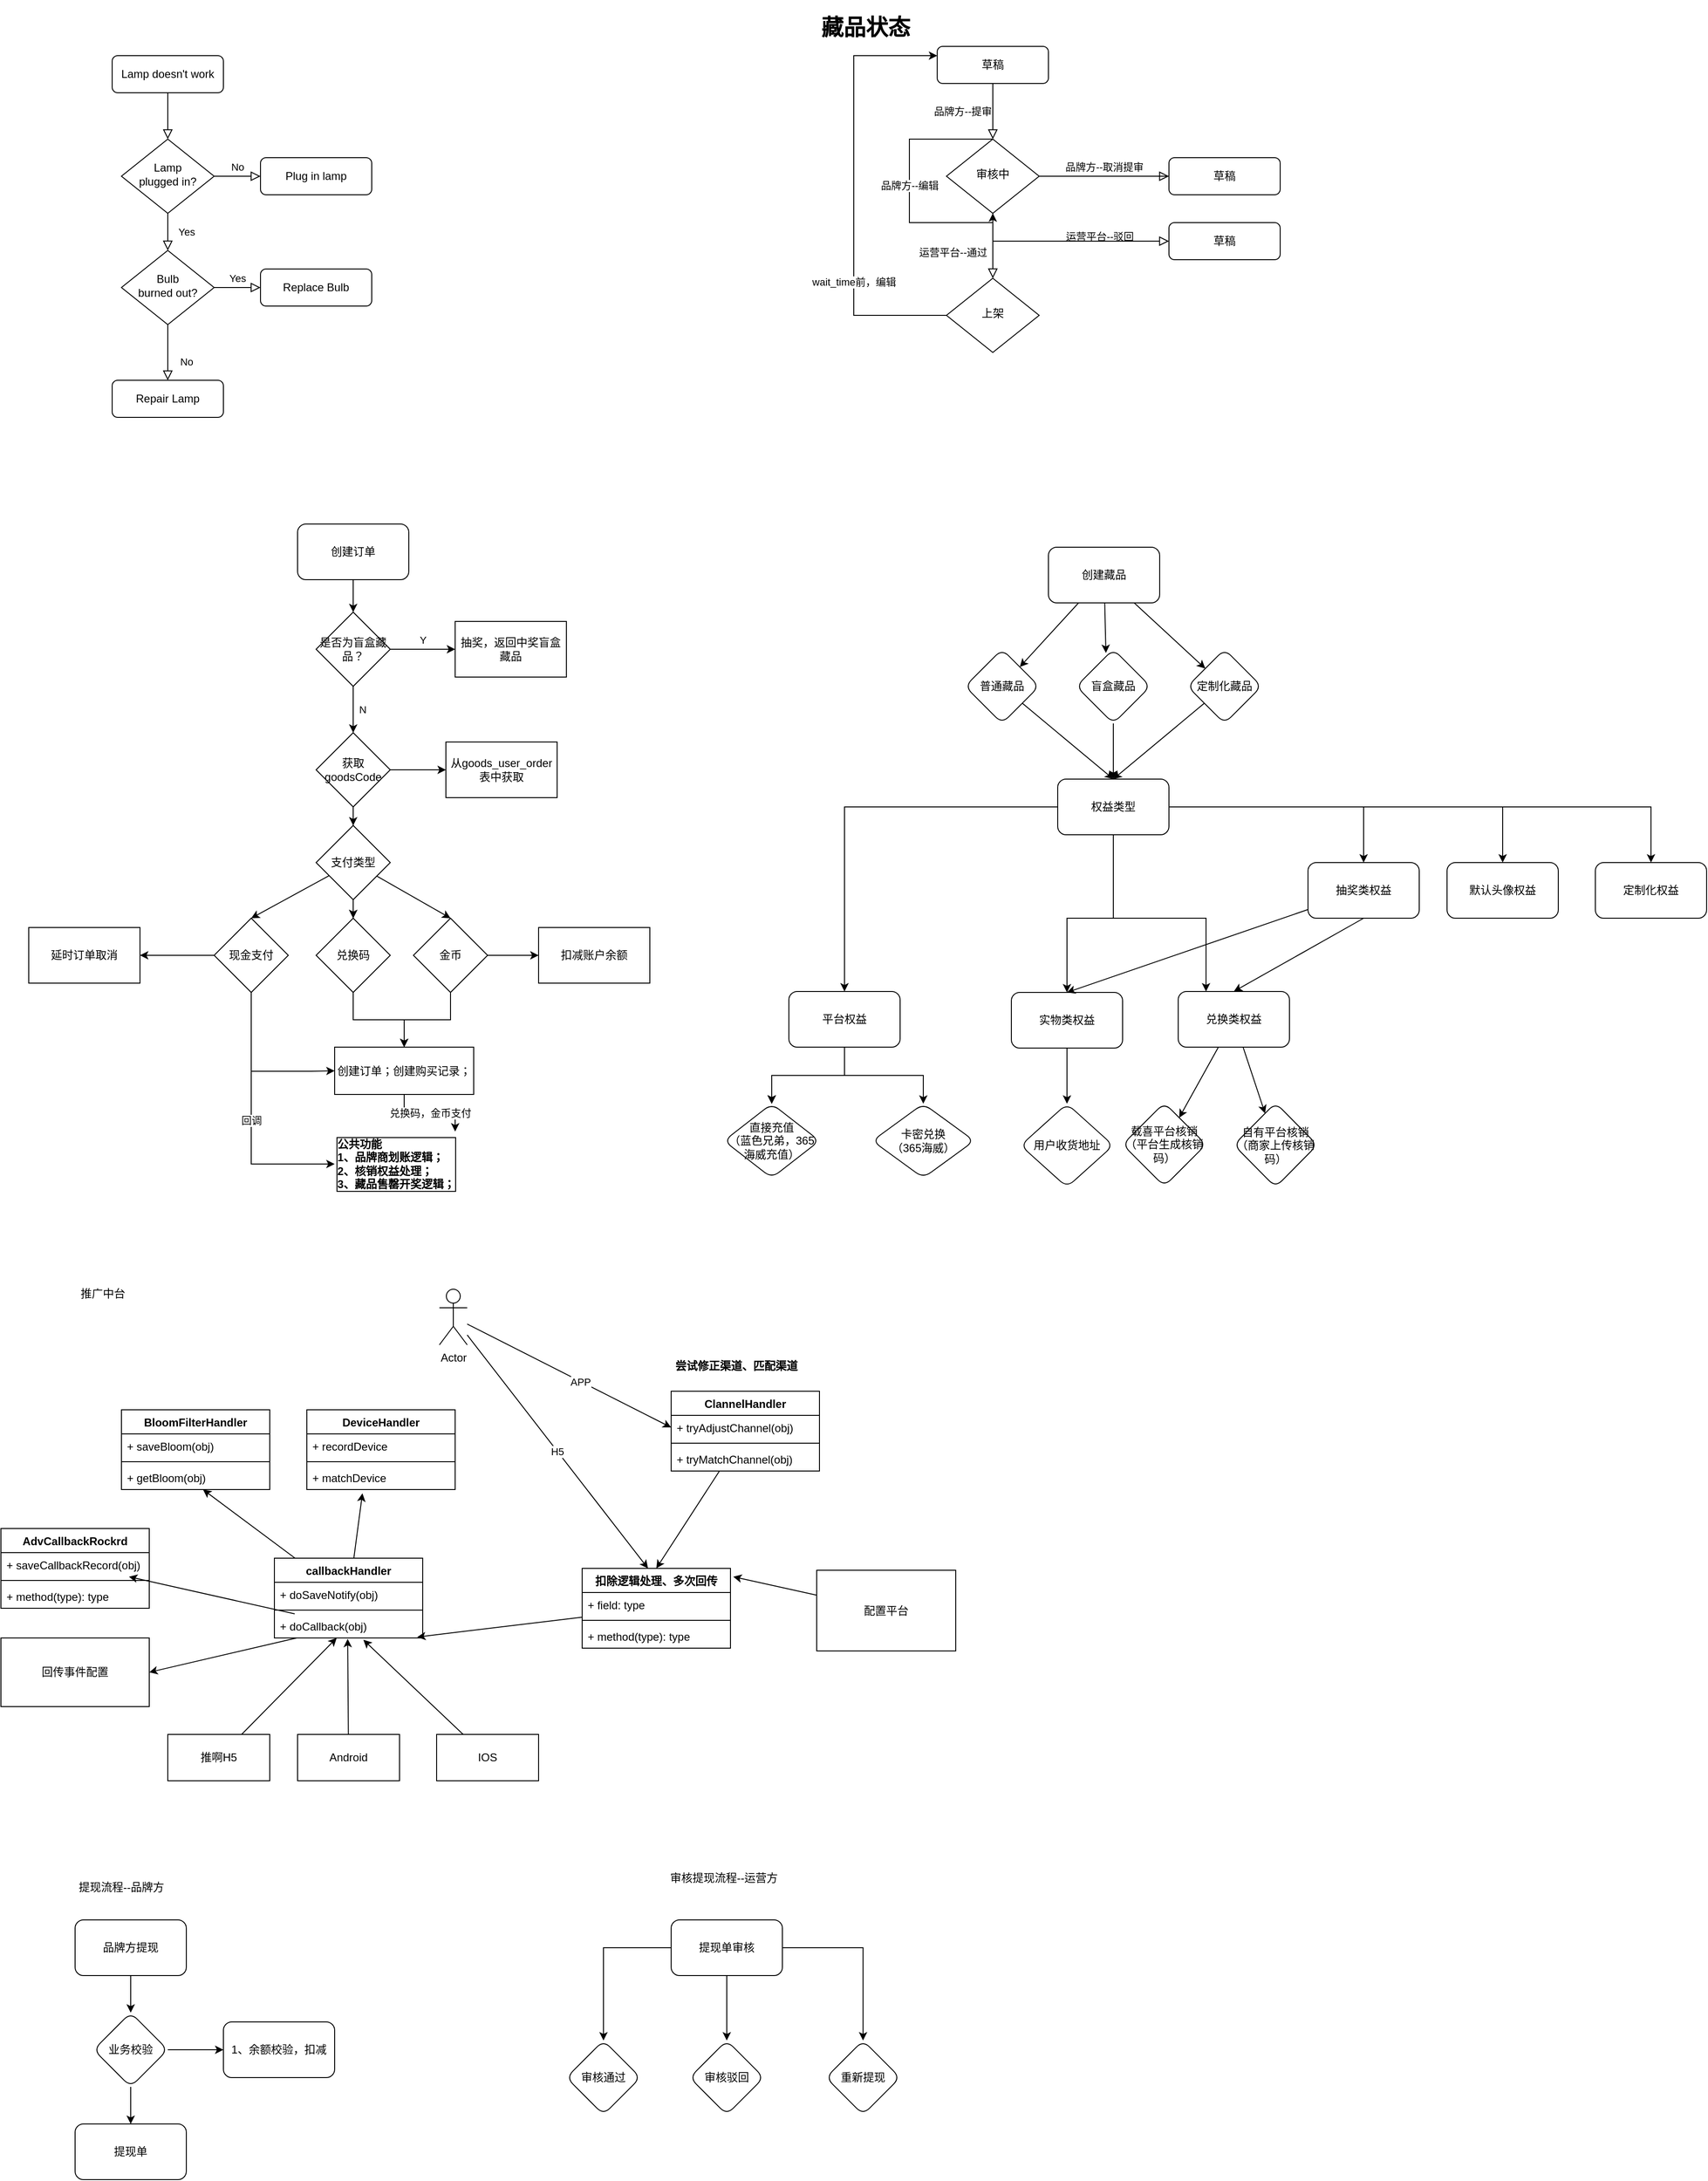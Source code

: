 <mxfile version="21.3.8" type="github">
  <diagram id="C5RBs43oDa-KdzZeNtuy" name="Page-1">
    <mxGraphModel dx="1434" dy="764" grid="1" gridSize="10" guides="1" tooltips="1" connect="1" arrows="1" fold="1" page="1" pageScale="1" pageWidth="827" pageHeight="1169" background="none" math="0" shadow="0">
      <root>
        <mxCell id="WIyWlLk6GJQsqaUBKTNV-0" />
        <mxCell id="WIyWlLk6GJQsqaUBKTNV-1" parent="WIyWlLk6GJQsqaUBKTNV-0" />
        <mxCell id="3UaivDr94Zgxj_xcSxzO-53" value="&lt;h1&gt;藏品状态&lt;/h1&gt;&lt;p&gt;&lt;br&gt;&lt;/p&gt;" style="text;html=1;strokeColor=none;fillColor=none;spacing=5;spacingTop=-20;whiteSpace=wrap;overflow=hidden;rounded=0;" parent="WIyWlLk6GJQsqaUBKTNV-1" vertex="1">
          <mxGeometry x="920" y="30" width="510" height="380" as="geometry" />
        </mxCell>
        <mxCell id="WIyWlLk6GJQsqaUBKTNV-2" value="" style="rounded=0;html=1;jettySize=auto;orthogonalLoop=1;fontSize=11;endArrow=block;endFill=0;endSize=8;strokeWidth=1;shadow=0;labelBackgroundColor=none;edgeStyle=orthogonalEdgeStyle;" parent="WIyWlLk6GJQsqaUBKTNV-1" source="WIyWlLk6GJQsqaUBKTNV-3" target="WIyWlLk6GJQsqaUBKTNV-6" edge="1">
          <mxGeometry relative="1" as="geometry" />
        </mxCell>
        <mxCell id="WIyWlLk6GJQsqaUBKTNV-3" value="Lamp doesn&#39;t work" style="rounded=1;whiteSpace=wrap;html=1;fontSize=12;glass=0;strokeWidth=1;shadow=0;" parent="WIyWlLk6GJQsqaUBKTNV-1" vertex="1">
          <mxGeometry x="160" y="80" width="120" height="40" as="geometry" />
        </mxCell>
        <mxCell id="WIyWlLk6GJQsqaUBKTNV-4" value="Yes" style="rounded=0;html=1;jettySize=auto;orthogonalLoop=1;fontSize=11;endArrow=block;endFill=0;endSize=8;strokeWidth=1;shadow=0;labelBackgroundColor=none;edgeStyle=orthogonalEdgeStyle;" parent="WIyWlLk6GJQsqaUBKTNV-1" source="WIyWlLk6GJQsqaUBKTNV-6" target="WIyWlLk6GJQsqaUBKTNV-10" edge="1">
          <mxGeometry y="20" relative="1" as="geometry">
            <mxPoint as="offset" />
          </mxGeometry>
        </mxCell>
        <mxCell id="WIyWlLk6GJQsqaUBKTNV-5" value="No" style="edgeStyle=orthogonalEdgeStyle;rounded=0;html=1;jettySize=auto;orthogonalLoop=1;fontSize=11;endArrow=block;endFill=0;endSize=8;strokeWidth=1;shadow=0;labelBackgroundColor=none;" parent="WIyWlLk6GJQsqaUBKTNV-1" source="WIyWlLk6GJQsqaUBKTNV-6" target="WIyWlLk6GJQsqaUBKTNV-7" edge="1">
          <mxGeometry y="10" relative="1" as="geometry">
            <mxPoint as="offset" />
          </mxGeometry>
        </mxCell>
        <mxCell id="WIyWlLk6GJQsqaUBKTNV-6" value="Lamp&lt;br&gt;plugged in?" style="rhombus;whiteSpace=wrap;html=1;shadow=0;fontFamily=Helvetica;fontSize=12;align=center;strokeWidth=1;spacing=6;spacingTop=-4;" parent="WIyWlLk6GJQsqaUBKTNV-1" vertex="1">
          <mxGeometry x="170" y="170" width="100" height="80" as="geometry" />
        </mxCell>
        <mxCell id="WIyWlLk6GJQsqaUBKTNV-7" value="Plug in lamp" style="rounded=1;whiteSpace=wrap;html=1;fontSize=12;glass=0;strokeWidth=1;shadow=0;" parent="WIyWlLk6GJQsqaUBKTNV-1" vertex="1">
          <mxGeometry x="320" y="190" width="120" height="40" as="geometry" />
        </mxCell>
        <mxCell id="WIyWlLk6GJQsqaUBKTNV-8" value="No" style="rounded=0;html=1;jettySize=auto;orthogonalLoop=1;fontSize=11;endArrow=block;endFill=0;endSize=8;strokeWidth=1;shadow=0;labelBackgroundColor=none;edgeStyle=orthogonalEdgeStyle;" parent="WIyWlLk6GJQsqaUBKTNV-1" source="WIyWlLk6GJQsqaUBKTNV-10" target="WIyWlLk6GJQsqaUBKTNV-11" edge="1">
          <mxGeometry x="0.333" y="20" relative="1" as="geometry">
            <mxPoint as="offset" />
          </mxGeometry>
        </mxCell>
        <mxCell id="WIyWlLk6GJQsqaUBKTNV-9" value="Yes" style="edgeStyle=orthogonalEdgeStyle;rounded=0;html=1;jettySize=auto;orthogonalLoop=1;fontSize=11;endArrow=block;endFill=0;endSize=8;strokeWidth=1;shadow=0;labelBackgroundColor=none;" parent="WIyWlLk6GJQsqaUBKTNV-1" source="WIyWlLk6GJQsqaUBKTNV-10" target="WIyWlLk6GJQsqaUBKTNV-12" edge="1">
          <mxGeometry y="10" relative="1" as="geometry">
            <mxPoint as="offset" />
          </mxGeometry>
        </mxCell>
        <mxCell id="WIyWlLk6GJQsqaUBKTNV-10" value="Bulb&lt;br&gt;burned out?" style="rhombus;whiteSpace=wrap;html=1;shadow=0;fontFamily=Helvetica;fontSize=12;align=center;strokeWidth=1;spacing=6;spacingTop=-4;" parent="WIyWlLk6GJQsqaUBKTNV-1" vertex="1">
          <mxGeometry x="170" y="290" width="100" height="80" as="geometry" />
        </mxCell>
        <mxCell id="WIyWlLk6GJQsqaUBKTNV-11" value="Repair Lamp" style="rounded=1;whiteSpace=wrap;html=1;fontSize=12;glass=0;strokeWidth=1;shadow=0;" parent="WIyWlLk6GJQsqaUBKTNV-1" vertex="1">
          <mxGeometry x="160" y="430" width="120" height="40" as="geometry" />
        </mxCell>
        <mxCell id="WIyWlLk6GJQsqaUBKTNV-12" value="Replace Bulb" style="rounded=1;whiteSpace=wrap;html=1;fontSize=12;glass=0;strokeWidth=1;shadow=0;" parent="WIyWlLk6GJQsqaUBKTNV-1" vertex="1">
          <mxGeometry x="320" y="310" width="120" height="40" as="geometry" />
        </mxCell>
        <mxCell id="3UaivDr94Zgxj_xcSxzO-33" value="品牌方--提审" style="rounded=0;html=1;jettySize=auto;orthogonalLoop=1;fontSize=11;endArrow=block;endFill=0;endSize=8;strokeWidth=1;shadow=0;labelBackgroundColor=none;edgeStyle=orthogonalEdgeStyle;align=right;" parent="WIyWlLk6GJQsqaUBKTNV-1" source="3UaivDr94Zgxj_xcSxzO-34" target="3UaivDr94Zgxj_xcSxzO-37" edge="1">
          <mxGeometry relative="1" as="geometry" />
        </mxCell>
        <mxCell id="3UaivDr94Zgxj_xcSxzO-34" value="草稿" style="rounded=1;whiteSpace=wrap;html=1;fontSize=12;glass=0;strokeWidth=1;shadow=0;" parent="WIyWlLk6GJQsqaUBKTNV-1" vertex="1">
          <mxGeometry x="1050" y="70" width="120" height="40" as="geometry" />
        </mxCell>
        <mxCell id="3UaivDr94Zgxj_xcSxzO-35" value="运营平台--通过" style="rounded=0;html=1;jettySize=auto;orthogonalLoop=1;fontSize=11;endArrow=block;endFill=0;endSize=8;strokeWidth=1;shadow=0;labelBackgroundColor=none;edgeStyle=orthogonalEdgeStyle;align=right;" parent="WIyWlLk6GJQsqaUBKTNV-1" source="3UaivDr94Zgxj_xcSxzO-37" target="3UaivDr94Zgxj_xcSxzO-41" edge="1">
          <mxGeometry x="0.188" y="-5" relative="1" as="geometry">
            <mxPoint as="offset" />
          </mxGeometry>
        </mxCell>
        <mxCell id="3UaivDr94Zgxj_xcSxzO-36" value="品牌方--取消提审" style="edgeStyle=orthogonalEdgeStyle;rounded=0;html=1;jettySize=auto;orthogonalLoop=1;fontSize=11;endArrow=block;endFill=0;endSize=8;strokeWidth=1;shadow=0;labelBackgroundColor=none;" parent="WIyWlLk6GJQsqaUBKTNV-1" source="3UaivDr94Zgxj_xcSxzO-37" target="3UaivDr94Zgxj_xcSxzO-38" edge="1">
          <mxGeometry y="10" relative="1" as="geometry">
            <mxPoint as="offset" />
          </mxGeometry>
        </mxCell>
        <mxCell id="3UaivDr94Zgxj_xcSxzO-37" value="审核中" style="rhombus;whiteSpace=wrap;html=1;shadow=0;fontFamily=Helvetica;fontSize=12;align=center;strokeWidth=1;spacing=6;spacingTop=-4;" parent="WIyWlLk6GJQsqaUBKTNV-1" vertex="1">
          <mxGeometry x="1060" y="170" width="100" height="80" as="geometry" />
        </mxCell>
        <mxCell id="3UaivDr94Zgxj_xcSxzO-44" value="" style="edgeStyle=orthogonalEdgeStyle;rounded=0;orthogonalLoop=1;jettySize=auto;html=1;startArrow=none;startFill=0;endArrow=none;endFill=0;" parent="WIyWlLk6GJQsqaUBKTNV-1" source="3UaivDr94Zgxj_xcSxzO-38" target="3UaivDr94Zgxj_xcSxzO-37" edge="1">
          <mxGeometry relative="1" as="geometry" />
        </mxCell>
        <mxCell id="3UaivDr94Zgxj_xcSxzO-38" value="草稿" style="rounded=1;whiteSpace=wrap;html=1;fontSize=12;glass=0;strokeWidth=1;shadow=0;" parent="WIyWlLk6GJQsqaUBKTNV-1" vertex="1">
          <mxGeometry x="1300" y="190" width="120" height="40" as="geometry" />
        </mxCell>
        <mxCell id="3UaivDr94Zgxj_xcSxzO-40" value="运营平台--驳回" style="edgeStyle=orthogonalEdgeStyle;rounded=0;html=1;jettySize=auto;orthogonalLoop=1;fontSize=11;endArrow=block;endFill=0;endSize=8;strokeWidth=1;shadow=0;labelBackgroundColor=none;exitX=0.5;exitY=1;exitDx=0;exitDy=0;entryX=0;entryY=0.5;entryDx=0;entryDy=0;" parent="WIyWlLk6GJQsqaUBKTNV-1" source="3UaivDr94Zgxj_xcSxzO-37" target="3UaivDr94Zgxj_xcSxzO-48" edge="1">
          <mxGeometry x="0.312" y="5" relative="1" as="geometry">
            <mxPoint as="offset" />
            <mxPoint x="1200" y="320" as="targetPoint" />
          </mxGeometry>
        </mxCell>
        <mxCell id="3UaivDr94Zgxj_xcSxzO-51" style="edgeStyle=orthogonalEdgeStyle;rounded=0;orthogonalLoop=1;jettySize=auto;html=1;entryX=0;entryY=0.25;entryDx=0;entryDy=0;" parent="WIyWlLk6GJQsqaUBKTNV-1" source="3UaivDr94Zgxj_xcSxzO-41" target="3UaivDr94Zgxj_xcSxzO-34" edge="1">
          <mxGeometry relative="1" as="geometry">
            <Array as="points">
              <mxPoint x="960" y="360" />
              <mxPoint x="960" y="80" />
            </Array>
          </mxGeometry>
        </mxCell>
        <mxCell id="3UaivDr94Zgxj_xcSxzO-52" value="wait_time前，编辑" style="edgeLabel;html=1;align=center;verticalAlign=middle;resizable=0;points=[];" parent="3UaivDr94Zgxj_xcSxzO-51" vertex="1" connectable="0">
          <mxGeometry x="-0.421" relative="1" as="geometry">
            <mxPoint as="offset" />
          </mxGeometry>
        </mxCell>
        <mxCell id="3UaivDr94Zgxj_xcSxzO-41" value="上架" style="rhombus;whiteSpace=wrap;html=1;shadow=0;fontFamily=Helvetica;fontSize=12;align=center;strokeWidth=1;spacing=6;spacingTop=-4;" parent="WIyWlLk6GJQsqaUBKTNV-1" vertex="1">
          <mxGeometry x="1060" y="320" width="100" height="80" as="geometry" />
        </mxCell>
        <mxCell id="3UaivDr94Zgxj_xcSxzO-48" value="草稿" style="rounded=1;whiteSpace=wrap;html=1;fontSize=12;glass=0;strokeWidth=1;shadow=0;" parent="WIyWlLk6GJQsqaUBKTNV-1" vertex="1">
          <mxGeometry x="1300" y="260" width="120" height="40" as="geometry" />
        </mxCell>
        <mxCell id="3UaivDr94Zgxj_xcSxzO-50" value="品牌方--编辑" style="edgeStyle=orthogonalEdgeStyle;rounded=0;orthogonalLoop=1;jettySize=auto;html=1;entryX=0.5;entryY=1;entryDx=0;entryDy=0;" parent="WIyWlLk6GJQsqaUBKTNV-1" source="3UaivDr94Zgxj_xcSxzO-37" target="3UaivDr94Zgxj_xcSxzO-37" edge="1">
          <mxGeometry relative="1" as="geometry">
            <Array as="points">
              <mxPoint x="1020" y="170" />
              <mxPoint x="1020" y="260" />
              <mxPoint x="1110" y="260" />
            </Array>
          </mxGeometry>
        </mxCell>
        <mxCell id="-wXtMhaggdb-ri1AJZwB-8" value="N" style="edgeStyle=orthogonalEdgeStyle;rounded=0;orthogonalLoop=1;jettySize=auto;html=1;entryX=0.5;entryY=0;entryDx=0;entryDy=0;" parent="WIyWlLk6GJQsqaUBKTNV-1" source="-wXtMhaggdb-ri1AJZwB-1" target="-wXtMhaggdb-ri1AJZwB-7" edge="1">
          <mxGeometry y="10" relative="1" as="geometry">
            <mxPoint as="offset" />
          </mxGeometry>
        </mxCell>
        <mxCell id="-wXtMhaggdb-ri1AJZwB-12" value="Y" style="edgeStyle=orthogonalEdgeStyle;rounded=0;orthogonalLoop=1;jettySize=auto;html=1;" parent="WIyWlLk6GJQsqaUBKTNV-1" source="-wXtMhaggdb-ri1AJZwB-1" target="-wXtMhaggdb-ri1AJZwB-11" edge="1">
          <mxGeometry y="10" relative="1" as="geometry">
            <mxPoint as="offset" />
          </mxGeometry>
        </mxCell>
        <mxCell id="-wXtMhaggdb-ri1AJZwB-1" value="是否为盲盒藏品？" style="rhombus;whiteSpace=wrap;html=1;" parent="WIyWlLk6GJQsqaUBKTNV-1" vertex="1">
          <mxGeometry x="380" y="680" width="80" height="80" as="geometry" />
        </mxCell>
        <mxCell id="-wXtMhaggdb-ri1AJZwB-3" style="edgeStyle=orthogonalEdgeStyle;rounded=0;orthogonalLoop=1;jettySize=auto;html=1;entryX=0.5;entryY=0;entryDx=0;entryDy=0;" parent="WIyWlLk6GJQsqaUBKTNV-1" source="-wXtMhaggdb-ri1AJZwB-2" target="-wXtMhaggdb-ri1AJZwB-1" edge="1">
          <mxGeometry relative="1" as="geometry" />
        </mxCell>
        <mxCell id="-wXtMhaggdb-ri1AJZwB-2" value="创建订单" style="rounded=1;whiteSpace=wrap;html=1;" parent="WIyWlLk6GJQsqaUBKTNV-1" vertex="1">
          <mxGeometry x="360" y="585" width="120" height="60" as="geometry" />
        </mxCell>
        <mxCell id="-wXtMhaggdb-ri1AJZwB-22" value="" style="edgeStyle=orthogonalEdgeStyle;rounded=0;orthogonalLoop=1;jettySize=auto;html=1;" parent="WIyWlLk6GJQsqaUBKTNV-1" source="-wXtMhaggdb-ri1AJZwB-7" target="-wXtMhaggdb-ri1AJZwB-21" edge="1">
          <mxGeometry relative="1" as="geometry" />
        </mxCell>
        <mxCell id="_z7Z6Es4U05EJP7wbXKg-5" value="" style="edgeStyle=orthogonalEdgeStyle;rounded=0;orthogonalLoop=1;jettySize=auto;html=1;" parent="WIyWlLk6GJQsqaUBKTNV-1" source="-wXtMhaggdb-ri1AJZwB-7" target="_z7Z6Es4U05EJP7wbXKg-4" edge="1">
          <mxGeometry relative="1" as="geometry" />
        </mxCell>
        <mxCell id="-wXtMhaggdb-ri1AJZwB-7" value="获取goodsCode" style="rhombus;whiteSpace=wrap;html=1;" parent="WIyWlLk6GJQsqaUBKTNV-1" vertex="1">
          <mxGeometry x="380" y="810" width="80" height="80" as="geometry" />
        </mxCell>
        <mxCell id="-wXtMhaggdb-ri1AJZwB-11" value="抽奖，返回中奖盲盒藏品" style="whiteSpace=wrap;html=1;" parent="WIyWlLk6GJQsqaUBKTNV-1" vertex="1">
          <mxGeometry x="530" y="690" width="120" height="60" as="geometry" />
        </mxCell>
        <mxCell id="-wXtMhaggdb-ri1AJZwB-35" value="" style="rounded=0;orthogonalLoop=1;jettySize=auto;html=1;entryX=0.5;entryY=0;entryDx=0;entryDy=0;" parent="WIyWlLk6GJQsqaUBKTNV-1" source="-wXtMhaggdb-ri1AJZwB-21" target="MvxXlkZdT2gZAhvsFn1Y-1" edge="1">
          <mxGeometry relative="1" as="geometry">
            <mxPoint x="347.273" y="1030" as="targetPoint" />
          </mxGeometry>
        </mxCell>
        <mxCell id="-wXtMhaggdb-ri1AJZwB-40" value="" style="edgeStyle=orthogonalEdgeStyle;rounded=0;orthogonalLoop=1;jettySize=auto;html=1;" parent="WIyWlLk6GJQsqaUBKTNV-1" source="-wXtMhaggdb-ri1AJZwB-21" target="-wXtMhaggdb-ri1AJZwB-39" edge="1">
          <mxGeometry relative="1" as="geometry" />
        </mxCell>
        <mxCell id="-wXtMhaggdb-ri1AJZwB-41" value="" style="edgeStyle=orthogonalEdgeStyle;rounded=0;orthogonalLoop=1;jettySize=auto;html=1;" parent="WIyWlLk6GJQsqaUBKTNV-1" source="-wXtMhaggdb-ri1AJZwB-21" target="-wXtMhaggdb-ri1AJZwB-39" edge="1">
          <mxGeometry relative="1" as="geometry" />
        </mxCell>
        <mxCell id="-wXtMhaggdb-ri1AJZwB-43" value="" style="rounded=0;orthogonalLoop=1;jettySize=auto;html=1;entryX=0.5;entryY=0;entryDx=0;entryDy=0;" parent="WIyWlLk6GJQsqaUBKTNV-1" source="-wXtMhaggdb-ri1AJZwB-21" target="-wXtMhaggdb-ri1AJZwB-42" edge="1">
          <mxGeometry relative="1" as="geometry" />
        </mxCell>
        <mxCell id="-wXtMhaggdb-ri1AJZwB-21" value="支付类型" style="rhombus;whiteSpace=wrap;html=1;" parent="WIyWlLk6GJQsqaUBKTNV-1" vertex="1">
          <mxGeometry x="380" y="910" width="80" height="80" as="geometry" />
        </mxCell>
        <mxCell id="MvxXlkZdT2gZAhvsFn1Y-12" style="edgeStyle=orthogonalEdgeStyle;rounded=0;orthogonalLoop=1;jettySize=auto;html=1;" parent="WIyWlLk6GJQsqaUBKTNV-1" source="-wXtMhaggdb-ri1AJZwB-39" target="MvxXlkZdT2gZAhvsFn1Y-11" edge="1">
          <mxGeometry relative="1" as="geometry" />
        </mxCell>
        <mxCell id="-wXtMhaggdb-ri1AJZwB-39" value="兑换码" style="rhombus;whiteSpace=wrap;html=1;" parent="WIyWlLk6GJQsqaUBKTNV-1" vertex="1">
          <mxGeometry x="380" y="1010" width="80" height="80" as="geometry" />
        </mxCell>
        <mxCell id="-wXtMhaggdb-ri1AJZwB-45" value="" style="edgeStyle=orthogonalEdgeStyle;rounded=0;orthogonalLoop=1;jettySize=auto;html=1;" parent="WIyWlLk6GJQsqaUBKTNV-1" source="-wXtMhaggdb-ri1AJZwB-42" target="-wXtMhaggdb-ri1AJZwB-44" edge="1">
          <mxGeometry relative="1" as="geometry" />
        </mxCell>
        <mxCell id="MvxXlkZdT2gZAhvsFn1Y-13" style="edgeStyle=orthogonalEdgeStyle;rounded=0;orthogonalLoop=1;jettySize=auto;html=1;entryX=0.5;entryY=0;entryDx=0;entryDy=0;" parent="WIyWlLk6GJQsqaUBKTNV-1" source="-wXtMhaggdb-ri1AJZwB-42" target="MvxXlkZdT2gZAhvsFn1Y-11" edge="1">
          <mxGeometry relative="1" as="geometry" />
        </mxCell>
        <mxCell id="-wXtMhaggdb-ri1AJZwB-42" value="金币" style="rhombus;whiteSpace=wrap;html=1;" parent="WIyWlLk6GJQsqaUBKTNV-1" vertex="1">
          <mxGeometry x="485" y="1010" width="80" height="80" as="geometry" />
        </mxCell>
        <mxCell id="-wXtMhaggdb-ri1AJZwB-44" value="扣减账户余额" style="whiteSpace=wrap;html=1;" parent="WIyWlLk6GJQsqaUBKTNV-1" vertex="1">
          <mxGeometry x="620" y="1020" width="120" height="60" as="geometry" />
        </mxCell>
        <mxCell id="MvxXlkZdT2gZAhvsFn1Y-0" value="延时订单取消" style="whiteSpace=wrap;html=1;" parent="WIyWlLk6GJQsqaUBKTNV-1" vertex="1">
          <mxGeometry x="70" y="1020" width="120" height="60" as="geometry" />
        </mxCell>
        <mxCell id="MvxXlkZdT2gZAhvsFn1Y-2" style="edgeStyle=orthogonalEdgeStyle;rounded=0;orthogonalLoop=1;jettySize=auto;html=1;exitX=0;exitY=0.5;exitDx=0;exitDy=0;entryX=1;entryY=0.5;entryDx=0;entryDy=0;" parent="WIyWlLk6GJQsqaUBKTNV-1" source="MvxXlkZdT2gZAhvsFn1Y-1" target="MvxXlkZdT2gZAhvsFn1Y-0" edge="1">
          <mxGeometry relative="1" as="geometry" />
        </mxCell>
        <mxCell id="MvxXlkZdT2gZAhvsFn1Y-14" style="edgeStyle=orthogonalEdgeStyle;rounded=0;orthogonalLoop=1;jettySize=auto;html=1;entryX=0;entryY=0.5;entryDx=0;entryDy=0;" parent="WIyWlLk6GJQsqaUBKTNV-1" source="MvxXlkZdT2gZAhvsFn1Y-1" target="MvxXlkZdT2gZAhvsFn1Y-11" edge="1">
          <mxGeometry relative="1" as="geometry">
            <Array as="points">
              <mxPoint x="310" y="1175" />
              <mxPoint x="375" y="1175" />
            </Array>
          </mxGeometry>
        </mxCell>
        <mxCell id="MvxXlkZdT2gZAhvsFn1Y-15" value="回调" style="edgeStyle=orthogonalEdgeStyle;rounded=0;orthogonalLoop=1;jettySize=auto;html=1;entryX=0;entryY=0.5;entryDx=0;entryDy=0;" parent="WIyWlLk6GJQsqaUBKTNV-1" source="MvxXlkZdT2gZAhvsFn1Y-1" target="MvxXlkZdT2gZAhvsFn1Y-9" edge="1">
          <mxGeometry relative="1" as="geometry">
            <Array as="points">
              <mxPoint x="310" y="1275" />
            </Array>
          </mxGeometry>
        </mxCell>
        <mxCell id="MvxXlkZdT2gZAhvsFn1Y-1" value="现金支付" style="rhombus;whiteSpace=wrap;html=1;" parent="WIyWlLk6GJQsqaUBKTNV-1" vertex="1">
          <mxGeometry x="270" y="1010" width="80" height="80" as="geometry" />
        </mxCell>
        <mxCell id="MvxXlkZdT2gZAhvsFn1Y-9" value="公共功能&lt;br&gt;1、品牌商划账逻辑；&lt;br style=&quot;border-color: var(--border-color);&quot;&gt;&lt;span style=&quot;&quot;&gt;2、核销权益处理；&lt;/span&gt;&lt;br style=&quot;border-color: var(--border-color);&quot;&gt;&lt;span style=&quot;&quot;&gt;3、藏品售罄开奖逻辑；&lt;/span&gt;" style="text;html=1;strokeColor=none;fillColor=none;align=left;verticalAlign=middle;whiteSpace=wrap;rounded=0;fontStyle=1;labelBorderColor=default;" parent="WIyWlLk6GJQsqaUBKTNV-1" vertex="1">
          <mxGeometry x="400" y="1240" width="260" height="70" as="geometry" />
        </mxCell>
        <mxCell id="MvxXlkZdT2gZAhvsFn1Y-16" value="兑换码，金币支付" style="edgeStyle=orthogonalEdgeStyle;rounded=0;orthogonalLoop=1;jettySize=auto;html=1;" parent="WIyWlLk6GJQsqaUBKTNV-1" source="MvxXlkZdT2gZAhvsFn1Y-11" target="MvxXlkZdT2gZAhvsFn1Y-9" edge="1">
          <mxGeometry relative="1" as="geometry" />
        </mxCell>
        <mxCell id="MvxXlkZdT2gZAhvsFn1Y-11" value="创建订单；创建购买记录；" style="rounded=0;whiteSpace=wrap;html=1;" parent="WIyWlLk6GJQsqaUBKTNV-1" vertex="1">
          <mxGeometry x="400" y="1149" width="150" height="51" as="geometry" />
        </mxCell>
        <mxCell id="MvxXlkZdT2gZAhvsFn1Y-79" style="edgeStyle=none;rounded=0;orthogonalLoop=1;jettySize=auto;html=1;" parent="WIyWlLk6GJQsqaUBKTNV-1" source="MvxXlkZdT2gZAhvsFn1Y-17" target="MvxXlkZdT2gZAhvsFn1Y-20" edge="1">
          <mxGeometry relative="1" as="geometry" />
        </mxCell>
        <mxCell id="MvxXlkZdT2gZAhvsFn1Y-80" style="edgeStyle=none;rounded=0;orthogonalLoop=1;jettySize=auto;html=1;entryX=0.4;entryY=0.05;entryDx=0;entryDy=0;entryPerimeter=0;" parent="WIyWlLk6GJQsqaUBKTNV-1" source="MvxXlkZdT2gZAhvsFn1Y-17" target="MvxXlkZdT2gZAhvsFn1Y-22" edge="1">
          <mxGeometry relative="1" as="geometry" />
        </mxCell>
        <mxCell id="MvxXlkZdT2gZAhvsFn1Y-81" style="edgeStyle=none;rounded=0;orthogonalLoop=1;jettySize=auto;html=1;" parent="WIyWlLk6GJQsqaUBKTNV-1" source="MvxXlkZdT2gZAhvsFn1Y-17" target="MvxXlkZdT2gZAhvsFn1Y-23" edge="1">
          <mxGeometry relative="1" as="geometry" />
        </mxCell>
        <mxCell id="MvxXlkZdT2gZAhvsFn1Y-17" value="创建藏品" style="rounded=1;whiteSpace=wrap;html=1;" parent="WIyWlLk6GJQsqaUBKTNV-1" vertex="1">
          <mxGeometry x="1170" y="610" width="120" height="60" as="geometry" />
        </mxCell>
        <mxCell id="MvxXlkZdT2gZAhvsFn1Y-84" style="edgeStyle=none;rounded=0;orthogonalLoop=1;jettySize=auto;html=1;entryX=0.5;entryY=0;entryDx=0;entryDy=0;" parent="WIyWlLk6GJQsqaUBKTNV-1" source="MvxXlkZdT2gZAhvsFn1Y-20" target="MvxXlkZdT2gZAhvsFn1Y-24" edge="1">
          <mxGeometry relative="1" as="geometry" />
        </mxCell>
        <mxCell id="MvxXlkZdT2gZAhvsFn1Y-20" value="普通藏品" style="rhombus;whiteSpace=wrap;html=1;rounded=1;" parent="WIyWlLk6GJQsqaUBKTNV-1" vertex="1">
          <mxGeometry x="1080" y="720" width="80" height="80" as="geometry" />
        </mxCell>
        <mxCell id="MvxXlkZdT2gZAhvsFn1Y-85" style="edgeStyle=none;rounded=0;orthogonalLoop=1;jettySize=auto;html=1;" parent="WIyWlLk6GJQsqaUBKTNV-1" source="MvxXlkZdT2gZAhvsFn1Y-22" target="MvxXlkZdT2gZAhvsFn1Y-24" edge="1">
          <mxGeometry relative="1" as="geometry" />
        </mxCell>
        <mxCell id="MvxXlkZdT2gZAhvsFn1Y-22" value="盲盒藏品" style="rhombus;whiteSpace=wrap;html=1;rounded=1;" parent="WIyWlLk6GJQsqaUBKTNV-1" vertex="1">
          <mxGeometry x="1200" y="720" width="80" height="80" as="geometry" />
        </mxCell>
        <mxCell id="MvxXlkZdT2gZAhvsFn1Y-86" style="edgeStyle=none;rounded=0;orthogonalLoop=1;jettySize=auto;html=1;entryX=0.5;entryY=0;entryDx=0;entryDy=0;" parent="WIyWlLk6GJQsqaUBKTNV-1" source="MvxXlkZdT2gZAhvsFn1Y-23" target="MvxXlkZdT2gZAhvsFn1Y-24" edge="1">
          <mxGeometry relative="1" as="geometry" />
        </mxCell>
        <mxCell id="MvxXlkZdT2gZAhvsFn1Y-23" value="定制化藏品" style="rhombus;whiteSpace=wrap;html=1;rounded=1;" parent="WIyWlLk6GJQsqaUBKTNV-1" vertex="1">
          <mxGeometry x="1320" y="720" width="80" height="80" as="geometry" />
        </mxCell>
        <mxCell id="MvxXlkZdT2gZAhvsFn1Y-52" style="edgeStyle=orthogonalEdgeStyle;rounded=0;orthogonalLoop=1;jettySize=auto;html=1;entryX=0.5;entryY=0;entryDx=0;entryDy=0;" parent="WIyWlLk6GJQsqaUBKTNV-1" source="MvxXlkZdT2gZAhvsFn1Y-24" target="MvxXlkZdT2gZAhvsFn1Y-29" edge="1">
          <mxGeometry relative="1" as="geometry" />
        </mxCell>
        <mxCell id="MvxXlkZdT2gZAhvsFn1Y-55" style="edgeStyle=orthogonalEdgeStyle;rounded=0;orthogonalLoop=1;jettySize=auto;html=1;" parent="WIyWlLk6GJQsqaUBKTNV-1" source="MvxXlkZdT2gZAhvsFn1Y-24" target="MvxXlkZdT2gZAhvsFn1Y-26" edge="1">
          <mxGeometry relative="1" as="geometry" />
        </mxCell>
        <mxCell id="MvxXlkZdT2gZAhvsFn1Y-56" style="edgeStyle=orthogonalEdgeStyle;rounded=0;orthogonalLoop=1;jettySize=auto;html=1;" parent="WIyWlLk6GJQsqaUBKTNV-1" source="MvxXlkZdT2gZAhvsFn1Y-24" target="MvxXlkZdT2gZAhvsFn1Y-27" edge="1">
          <mxGeometry relative="1" as="geometry">
            <Array as="points">
              <mxPoint x="1240" y="1010" />
              <mxPoint x="1190" y="1010" />
            </Array>
          </mxGeometry>
        </mxCell>
        <mxCell id="MvxXlkZdT2gZAhvsFn1Y-57" style="edgeStyle=orthogonalEdgeStyle;rounded=0;orthogonalLoop=1;jettySize=auto;html=1;entryX=0.25;entryY=0;entryDx=0;entryDy=0;" parent="WIyWlLk6GJQsqaUBKTNV-1" source="MvxXlkZdT2gZAhvsFn1Y-24" target="MvxXlkZdT2gZAhvsFn1Y-28" edge="1">
          <mxGeometry relative="1" as="geometry">
            <Array as="points">
              <mxPoint x="1240" y="1010" />
              <mxPoint x="1340" y="1010" />
            </Array>
          </mxGeometry>
        </mxCell>
        <mxCell id="MvxXlkZdT2gZAhvsFn1Y-76" value="" style="edgeStyle=orthogonalEdgeStyle;rounded=0;orthogonalLoop=1;jettySize=auto;html=1;" parent="WIyWlLk6GJQsqaUBKTNV-1" source="MvxXlkZdT2gZAhvsFn1Y-24" target="MvxXlkZdT2gZAhvsFn1Y-75" edge="1">
          <mxGeometry relative="1" as="geometry" />
        </mxCell>
        <mxCell id="_z7Z6Es4U05EJP7wbXKg-1" style="edgeStyle=orthogonalEdgeStyle;rounded=0;orthogonalLoop=1;jettySize=auto;html=1;entryX=0.5;entryY=0;entryDx=0;entryDy=0;" parent="WIyWlLk6GJQsqaUBKTNV-1" source="MvxXlkZdT2gZAhvsFn1Y-24" target="_z7Z6Es4U05EJP7wbXKg-0" edge="1">
          <mxGeometry relative="1" as="geometry" />
        </mxCell>
        <mxCell id="MvxXlkZdT2gZAhvsFn1Y-24" value="权益类型" style="whiteSpace=wrap;html=1;rounded=1;" parent="WIyWlLk6GJQsqaUBKTNV-1" vertex="1">
          <mxGeometry x="1180" y="860" width="120" height="60" as="geometry" />
        </mxCell>
        <mxCell id="MvxXlkZdT2gZAhvsFn1Y-67" value="" style="edgeStyle=orthogonalEdgeStyle;rounded=0;orthogonalLoop=1;jettySize=auto;html=1;" parent="WIyWlLk6GJQsqaUBKTNV-1" source="MvxXlkZdT2gZAhvsFn1Y-26" target="MvxXlkZdT2gZAhvsFn1Y-66" edge="1">
          <mxGeometry relative="1" as="geometry" />
        </mxCell>
        <mxCell id="MvxXlkZdT2gZAhvsFn1Y-68" value="" style="edgeStyle=orthogonalEdgeStyle;rounded=0;orthogonalLoop=1;jettySize=auto;html=1;" parent="WIyWlLk6GJQsqaUBKTNV-1" source="MvxXlkZdT2gZAhvsFn1Y-26" target="MvxXlkZdT2gZAhvsFn1Y-66" edge="1">
          <mxGeometry relative="1" as="geometry" />
        </mxCell>
        <mxCell id="MvxXlkZdT2gZAhvsFn1Y-69" value="" style="edgeStyle=orthogonalEdgeStyle;rounded=0;orthogonalLoop=1;jettySize=auto;html=1;" parent="WIyWlLk6GJQsqaUBKTNV-1" source="MvxXlkZdT2gZAhvsFn1Y-26" target="MvxXlkZdT2gZAhvsFn1Y-66" edge="1">
          <mxGeometry relative="1" as="geometry" />
        </mxCell>
        <mxCell id="MvxXlkZdT2gZAhvsFn1Y-71" style="edgeStyle=orthogonalEdgeStyle;rounded=0;orthogonalLoop=1;jettySize=auto;html=1;" parent="WIyWlLk6GJQsqaUBKTNV-1" source="MvxXlkZdT2gZAhvsFn1Y-26" target="MvxXlkZdT2gZAhvsFn1Y-70" edge="1">
          <mxGeometry relative="1" as="geometry" />
        </mxCell>
        <mxCell id="MvxXlkZdT2gZAhvsFn1Y-26" value="平台权益" style="whiteSpace=wrap;html=1;rounded=1;" parent="WIyWlLk6GJQsqaUBKTNV-1" vertex="1">
          <mxGeometry x="890" y="1089" width="120" height="60" as="geometry" />
        </mxCell>
        <mxCell id="MvxXlkZdT2gZAhvsFn1Y-73" value="" style="edgeStyle=orthogonalEdgeStyle;rounded=0;orthogonalLoop=1;jettySize=auto;html=1;" parent="WIyWlLk6GJQsqaUBKTNV-1" source="MvxXlkZdT2gZAhvsFn1Y-27" target="MvxXlkZdT2gZAhvsFn1Y-72" edge="1">
          <mxGeometry relative="1" as="geometry" />
        </mxCell>
        <mxCell id="MvxXlkZdT2gZAhvsFn1Y-27" value="实物类权益" style="whiteSpace=wrap;html=1;rounded=1;" parent="WIyWlLk6GJQsqaUBKTNV-1" vertex="1">
          <mxGeometry x="1130" y="1090" width="120" height="60" as="geometry" />
        </mxCell>
        <mxCell id="MvxXlkZdT2gZAhvsFn1Y-36" value="" style="edgeStyle=none;rounded=0;orthogonalLoop=1;jettySize=auto;html=1;" parent="WIyWlLk6GJQsqaUBKTNV-1" source="MvxXlkZdT2gZAhvsFn1Y-28" target="MvxXlkZdT2gZAhvsFn1Y-35" edge="1">
          <mxGeometry relative="1" as="geometry" />
        </mxCell>
        <mxCell id="MvxXlkZdT2gZAhvsFn1Y-38" style="edgeStyle=none;rounded=0;orthogonalLoop=1;jettySize=auto;html=1;" parent="WIyWlLk6GJQsqaUBKTNV-1" source="MvxXlkZdT2gZAhvsFn1Y-28" target="MvxXlkZdT2gZAhvsFn1Y-37" edge="1">
          <mxGeometry relative="1" as="geometry" />
        </mxCell>
        <mxCell id="MvxXlkZdT2gZAhvsFn1Y-28" value="兑换类权益" style="whiteSpace=wrap;html=1;rounded=1;" parent="WIyWlLk6GJQsqaUBKTNV-1" vertex="1">
          <mxGeometry x="1310" y="1089" width="120" height="60" as="geometry" />
        </mxCell>
        <mxCell id="MvxXlkZdT2gZAhvsFn1Y-58" style="rounded=0;orthogonalLoop=1;jettySize=auto;html=1;entryX=0.5;entryY=0;entryDx=0;entryDy=0;" parent="WIyWlLk6GJQsqaUBKTNV-1" source="MvxXlkZdT2gZAhvsFn1Y-29" target="MvxXlkZdT2gZAhvsFn1Y-27" edge="1">
          <mxGeometry relative="1" as="geometry" />
        </mxCell>
        <mxCell id="MvxXlkZdT2gZAhvsFn1Y-59" style="rounded=0;orthogonalLoop=1;jettySize=auto;html=1;entryX=0.5;entryY=0;entryDx=0;entryDy=0;exitX=0.5;exitY=1;exitDx=0;exitDy=0;" parent="WIyWlLk6GJQsqaUBKTNV-1" source="MvxXlkZdT2gZAhvsFn1Y-29" target="MvxXlkZdT2gZAhvsFn1Y-28" edge="1">
          <mxGeometry relative="1" as="geometry">
            <mxPoint x="1467" y="1020" as="sourcePoint" />
          </mxGeometry>
        </mxCell>
        <mxCell id="MvxXlkZdT2gZAhvsFn1Y-29" value="抽奖类权益" style="whiteSpace=wrap;html=1;rounded=1;" parent="WIyWlLk6GJQsqaUBKTNV-1" vertex="1">
          <mxGeometry x="1450" y="950" width="120" height="60" as="geometry" />
        </mxCell>
        <mxCell id="MvxXlkZdT2gZAhvsFn1Y-35" value="载喜平台核销（平台生成核销码）" style="rhombus;whiteSpace=wrap;html=1;rounded=1;" parent="WIyWlLk6GJQsqaUBKTNV-1" vertex="1">
          <mxGeometry x="1250" y="1209" width="90" height="90" as="geometry" />
        </mxCell>
        <mxCell id="MvxXlkZdT2gZAhvsFn1Y-37" value="自有平台核销（商家上传核销码）" style="rhombus;whiteSpace=wrap;html=1;rounded=1;" parent="WIyWlLk6GJQsqaUBKTNV-1" vertex="1">
          <mxGeometry x="1370" y="1209" width="90" height="91" as="geometry" />
        </mxCell>
        <mxCell id="MvxXlkZdT2gZAhvsFn1Y-66" value="直接充值&lt;br&gt;（蓝色兄弟，365海威充值）" style="rhombus;whiteSpace=wrap;html=1;rounded=1;" parent="WIyWlLk6GJQsqaUBKTNV-1" vertex="1">
          <mxGeometry x="820" y="1210" width="103" height="80" as="geometry" />
        </mxCell>
        <mxCell id="MvxXlkZdT2gZAhvsFn1Y-70" value="卡密兑换&lt;br&gt;（365海威）" style="rhombus;whiteSpace=wrap;html=1;rounded=1;" parent="WIyWlLk6GJQsqaUBKTNV-1" vertex="1">
          <mxGeometry x="980" y="1210" width="110" height="80" as="geometry" />
        </mxCell>
        <mxCell id="MvxXlkZdT2gZAhvsFn1Y-72" value="用户收货地址" style="rhombus;whiteSpace=wrap;html=1;rounded=1;" parent="WIyWlLk6GJQsqaUBKTNV-1" vertex="1">
          <mxGeometry x="1140" y="1210" width="100" height="90" as="geometry" />
        </mxCell>
        <mxCell id="MvxXlkZdT2gZAhvsFn1Y-75" value="默认头像权益" style="whiteSpace=wrap;html=1;rounded=1;" parent="WIyWlLk6GJQsqaUBKTNV-1" vertex="1">
          <mxGeometry x="1600" y="950" width="120" height="60" as="geometry" />
        </mxCell>
        <mxCell id="_z7Z6Es4U05EJP7wbXKg-0" value="定制化权益" style="whiteSpace=wrap;html=1;rounded=1;" parent="WIyWlLk6GJQsqaUBKTNV-1" vertex="1">
          <mxGeometry x="1760" y="950" width="120" height="60" as="geometry" />
        </mxCell>
        <mxCell id="_z7Z6Es4U05EJP7wbXKg-4" value="从goods_user_order表中获取" style="whiteSpace=wrap;html=1;" parent="WIyWlLk6GJQsqaUBKTNV-1" vertex="1">
          <mxGeometry x="520" y="820" width="120" height="60" as="geometry" />
        </mxCell>
        <mxCell id="sSgzWQ3TxP0SCtDp2Fi8-51" style="edgeStyle=none;rounded=0;orthogonalLoop=1;jettySize=auto;html=1;entryX=0.55;entryY=1;entryDx=0;entryDy=0;entryPerimeter=0;" parent="WIyWlLk6GJQsqaUBKTNV-1" source="sSgzWQ3TxP0SCtDp2Fi8-29" target="sSgzWQ3TxP0SCtDp2Fi8-48" edge="1">
          <mxGeometry relative="1" as="geometry" />
        </mxCell>
        <mxCell id="sSgzWQ3TxP0SCtDp2Fi8-90" style="edgeStyle=none;rounded=0;orthogonalLoop=1;jettySize=auto;html=1;entryX=0.375;entryY=1.154;entryDx=0;entryDy=0;entryPerimeter=0;" parent="WIyWlLk6GJQsqaUBKTNV-1" source="sSgzWQ3TxP0SCtDp2Fi8-29" target="sSgzWQ3TxP0SCtDp2Fi8-89" edge="1">
          <mxGeometry relative="1" as="geometry" />
        </mxCell>
        <mxCell id="sSgzWQ3TxP0SCtDp2Fi8-29" value="callbackHandler" style="swimlane;fontStyle=1;align=center;verticalAlign=top;childLayout=stackLayout;horizontal=1;startSize=26;horizontalStack=0;resizeParent=1;resizeParentMax=0;resizeLast=0;collapsible=1;marginBottom=0;whiteSpace=wrap;html=1;" parent="WIyWlLk6GJQsqaUBKTNV-1" vertex="1">
          <mxGeometry x="335" y="1700" width="160" height="86" as="geometry" />
        </mxCell>
        <mxCell id="sSgzWQ3TxP0SCtDp2Fi8-30" value="+ doSaveNotify(obj)" style="text;strokeColor=none;fillColor=none;align=left;verticalAlign=top;spacingLeft=4;spacingRight=4;overflow=hidden;rotatable=0;points=[[0,0.5],[1,0.5]];portConstraint=eastwest;whiteSpace=wrap;html=1;" parent="sSgzWQ3TxP0SCtDp2Fi8-29" vertex="1">
          <mxGeometry y="26" width="160" height="26" as="geometry" />
        </mxCell>
        <mxCell id="sSgzWQ3TxP0SCtDp2Fi8-31" value="" style="line;strokeWidth=1;fillColor=none;align=left;verticalAlign=middle;spacingTop=-1;spacingLeft=3;spacingRight=3;rotatable=0;labelPosition=right;points=[];portConstraint=eastwest;strokeColor=inherit;" parent="sSgzWQ3TxP0SCtDp2Fi8-29" vertex="1">
          <mxGeometry y="52" width="160" height="8" as="geometry" />
        </mxCell>
        <mxCell id="sSgzWQ3TxP0SCtDp2Fi8-32" value="+ doCallback(obj)" style="text;strokeColor=none;fillColor=none;align=left;verticalAlign=top;spacingLeft=4;spacingRight=4;overflow=hidden;rotatable=0;points=[[0,0.5],[1,0.5]];portConstraint=eastwest;whiteSpace=wrap;html=1;" parent="sSgzWQ3TxP0SCtDp2Fi8-29" vertex="1">
          <mxGeometry y="60" width="160" height="26" as="geometry" />
        </mxCell>
        <mxCell id="sSgzWQ3TxP0SCtDp2Fi8-37" style="edgeStyle=none;rounded=0;orthogonalLoop=1;jettySize=auto;html=1;" parent="WIyWlLk6GJQsqaUBKTNV-1" source="sSgzWQ3TxP0SCtDp2Fi8-33" target="sSgzWQ3TxP0SCtDp2Fi8-32" edge="1">
          <mxGeometry relative="1" as="geometry" />
        </mxCell>
        <mxCell id="sSgzWQ3TxP0SCtDp2Fi8-33" value="推啊H5" style="html=1;whiteSpace=wrap;" parent="WIyWlLk6GJQsqaUBKTNV-1" vertex="1">
          <mxGeometry x="220" y="1890" width="110" height="50" as="geometry" />
        </mxCell>
        <mxCell id="sSgzWQ3TxP0SCtDp2Fi8-39" style="edgeStyle=none;rounded=0;orthogonalLoop=1;jettySize=auto;html=1;entryX=0.494;entryY=1.038;entryDx=0;entryDy=0;entryPerimeter=0;" parent="WIyWlLk6GJQsqaUBKTNV-1" source="sSgzWQ3TxP0SCtDp2Fi8-34" target="sSgzWQ3TxP0SCtDp2Fi8-32" edge="1">
          <mxGeometry relative="1" as="geometry" />
        </mxCell>
        <mxCell id="sSgzWQ3TxP0SCtDp2Fi8-34" value="Android" style="html=1;whiteSpace=wrap;" parent="WIyWlLk6GJQsqaUBKTNV-1" vertex="1">
          <mxGeometry x="360" y="1890" width="110" height="50" as="geometry" />
        </mxCell>
        <mxCell id="sSgzWQ3TxP0SCtDp2Fi8-40" style="edgeStyle=none;rounded=0;orthogonalLoop=1;jettySize=auto;html=1;entryX=0.6;entryY=1.077;entryDx=0;entryDy=0;entryPerimeter=0;" parent="WIyWlLk6GJQsqaUBKTNV-1" source="sSgzWQ3TxP0SCtDp2Fi8-35" target="sSgzWQ3TxP0SCtDp2Fi8-32" edge="1">
          <mxGeometry relative="1" as="geometry" />
        </mxCell>
        <mxCell id="sSgzWQ3TxP0SCtDp2Fi8-35" value="IOS" style="html=1;whiteSpace=wrap;" parent="WIyWlLk6GJQsqaUBKTNV-1" vertex="1">
          <mxGeometry x="510" y="1890" width="110" height="50" as="geometry" />
        </mxCell>
        <mxCell id="sSgzWQ3TxP0SCtDp2Fi8-45" value="BloomFilterHandler" style="swimlane;fontStyle=1;align=center;verticalAlign=top;childLayout=stackLayout;horizontal=1;startSize=26;horizontalStack=0;resizeParent=1;resizeParentMax=0;resizeLast=0;collapsible=1;marginBottom=0;whiteSpace=wrap;html=1;" parent="WIyWlLk6GJQsqaUBKTNV-1" vertex="1">
          <mxGeometry x="170" y="1540" width="160" height="86" as="geometry" />
        </mxCell>
        <mxCell id="sSgzWQ3TxP0SCtDp2Fi8-46" value="+ saveBloom(obj)" style="text;strokeColor=none;fillColor=none;align=left;verticalAlign=top;spacingLeft=4;spacingRight=4;overflow=hidden;rotatable=0;points=[[0,0.5],[1,0.5]];portConstraint=eastwest;whiteSpace=wrap;html=1;" parent="sSgzWQ3TxP0SCtDp2Fi8-45" vertex="1">
          <mxGeometry y="26" width="160" height="26" as="geometry" />
        </mxCell>
        <mxCell id="sSgzWQ3TxP0SCtDp2Fi8-47" value="" style="line;strokeWidth=1;fillColor=none;align=left;verticalAlign=middle;spacingTop=-1;spacingLeft=3;spacingRight=3;rotatable=0;labelPosition=right;points=[];portConstraint=eastwest;strokeColor=inherit;" parent="sSgzWQ3TxP0SCtDp2Fi8-45" vertex="1">
          <mxGeometry y="52" width="160" height="8" as="geometry" />
        </mxCell>
        <mxCell id="sSgzWQ3TxP0SCtDp2Fi8-48" value="+ getBloom(obj)" style="text;strokeColor=none;fillColor=none;align=left;verticalAlign=top;spacingLeft=4;spacingRight=4;overflow=hidden;rotatable=0;points=[[0,0.5],[1,0.5]];portConstraint=eastwest;whiteSpace=wrap;html=1;" parent="sSgzWQ3TxP0SCtDp2Fi8-45" vertex="1">
          <mxGeometry y="60" width="160" height="26" as="geometry" />
        </mxCell>
        <mxCell id="sSgzWQ3TxP0SCtDp2Fi8-52" value="AdvCallbackRockrd" style="swimlane;fontStyle=1;align=center;verticalAlign=top;childLayout=stackLayout;horizontal=1;startSize=26;horizontalStack=0;resizeParent=1;resizeParentMax=0;resizeLast=0;collapsible=1;marginBottom=0;whiteSpace=wrap;html=1;" parent="WIyWlLk6GJQsqaUBKTNV-1" vertex="1">
          <mxGeometry x="40" y="1668" width="160" height="86" as="geometry" />
        </mxCell>
        <mxCell id="sSgzWQ3TxP0SCtDp2Fi8-53" value="+ saveCallbackRecord(obj)" style="text;strokeColor=none;fillColor=none;align=left;verticalAlign=top;spacingLeft=4;spacingRight=4;overflow=hidden;rotatable=0;points=[[0,0.5],[1,0.5]];portConstraint=eastwest;whiteSpace=wrap;html=1;" parent="sSgzWQ3TxP0SCtDp2Fi8-52" vertex="1">
          <mxGeometry y="26" width="160" height="26" as="geometry" />
        </mxCell>
        <mxCell id="sSgzWQ3TxP0SCtDp2Fi8-54" value="" style="line;strokeWidth=1;fillColor=none;align=left;verticalAlign=middle;spacingTop=-1;spacingLeft=3;spacingRight=3;rotatable=0;labelPosition=right;points=[];portConstraint=eastwest;strokeColor=inherit;" parent="sSgzWQ3TxP0SCtDp2Fi8-52" vertex="1">
          <mxGeometry y="52" width="160" height="8" as="geometry" />
        </mxCell>
        <mxCell id="sSgzWQ3TxP0SCtDp2Fi8-55" value="+ method(type): type" style="text;strokeColor=none;fillColor=none;align=left;verticalAlign=top;spacingLeft=4;spacingRight=4;overflow=hidden;rotatable=0;points=[[0,0.5],[1,0.5]];portConstraint=eastwest;whiteSpace=wrap;html=1;" parent="sSgzWQ3TxP0SCtDp2Fi8-52" vertex="1">
          <mxGeometry y="60" width="160" height="26" as="geometry" />
        </mxCell>
        <mxCell id="sSgzWQ3TxP0SCtDp2Fi8-80" style="edgeStyle=none;rounded=0;orthogonalLoop=1;jettySize=auto;html=1;entryX=0.5;entryY=0;entryDx=0;entryDy=0;" parent="WIyWlLk6GJQsqaUBKTNV-1" source="sSgzWQ3TxP0SCtDp2Fi8-57" target="sSgzWQ3TxP0SCtDp2Fi8-68" edge="1">
          <mxGeometry relative="1" as="geometry" />
        </mxCell>
        <mxCell id="sSgzWQ3TxP0SCtDp2Fi8-57" value="ClannelHandler" style="swimlane;fontStyle=1;align=center;verticalAlign=top;childLayout=stackLayout;horizontal=1;startSize=26;horizontalStack=0;resizeParent=1;resizeParentMax=0;resizeLast=0;collapsible=1;marginBottom=0;whiteSpace=wrap;html=1;" parent="WIyWlLk6GJQsqaUBKTNV-1" vertex="1">
          <mxGeometry x="763" y="1520" width="160" height="86" as="geometry" />
        </mxCell>
        <mxCell id="sSgzWQ3TxP0SCtDp2Fi8-58" value="+ tryAdjustChannel(obj)" style="text;strokeColor=none;fillColor=none;align=left;verticalAlign=top;spacingLeft=4;spacingRight=4;overflow=hidden;rotatable=0;points=[[0,0.5],[1,0.5]];portConstraint=eastwest;whiteSpace=wrap;html=1;" parent="sSgzWQ3TxP0SCtDp2Fi8-57" vertex="1">
          <mxGeometry y="26" width="160" height="26" as="geometry" />
        </mxCell>
        <mxCell id="sSgzWQ3TxP0SCtDp2Fi8-59" value="" style="line;strokeWidth=1;fillColor=none;align=left;verticalAlign=middle;spacingTop=-1;spacingLeft=3;spacingRight=3;rotatable=0;labelPosition=right;points=[];portConstraint=eastwest;strokeColor=inherit;" parent="sSgzWQ3TxP0SCtDp2Fi8-57" vertex="1">
          <mxGeometry y="52" width="160" height="8" as="geometry" />
        </mxCell>
        <mxCell id="sSgzWQ3TxP0SCtDp2Fi8-60" value="+ tryMatchChannel(obj)" style="text;strokeColor=none;fillColor=none;align=left;verticalAlign=top;spacingLeft=4;spacingRight=4;overflow=hidden;rotatable=0;points=[[0,0.5],[1,0.5]];portConstraint=eastwest;whiteSpace=wrap;html=1;" parent="sSgzWQ3TxP0SCtDp2Fi8-57" vertex="1">
          <mxGeometry y="60" width="160" height="26" as="geometry" />
        </mxCell>
        <mxCell id="sSgzWQ3TxP0SCtDp2Fi8-61" value="尝试修正渠道、匹配渠道" style="text;align=center;fontStyle=1;verticalAlign=middle;spacingLeft=3;spacingRight=3;strokeColor=none;rotatable=0;points=[[0,0.5],[1,0.5]];portConstraint=eastwest;html=1;" parent="WIyWlLk6GJQsqaUBKTNV-1" vertex="1">
          <mxGeometry x="793" y="1480" width="80" height="26" as="geometry" />
        </mxCell>
        <mxCell id="sSgzWQ3TxP0SCtDp2Fi8-78" style="edgeStyle=none;rounded=0;orthogonalLoop=1;jettySize=auto;html=1;entryX=0.963;entryY=0.962;entryDx=0;entryDy=0;entryPerimeter=0;" parent="WIyWlLk6GJQsqaUBKTNV-1" source="sSgzWQ3TxP0SCtDp2Fi8-68" target="sSgzWQ3TxP0SCtDp2Fi8-32" edge="1">
          <mxGeometry relative="1" as="geometry" />
        </mxCell>
        <mxCell id="sSgzWQ3TxP0SCtDp2Fi8-68" value="扣除逻辑处理、多次回传" style="swimlane;fontStyle=1;align=center;verticalAlign=top;childLayout=stackLayout;horizontal=1;startSize=26;horizontalStack=0;resizeParent=1;resizeParentMax=0;resizeLast=0;collapsible=1;marginBottom=0;whiteSpace=wrap;html=1;" parent="WIyWlLk6GJQsqaUBKTNV-1" vertex="1">
          <mxGeometry x="667" y="1711" width="160" height="86" as="geometry" />
        </mxCell>
        <mxCell id="sSgzWQ3TxP0SCtDp2Fi8-69" value="+ field: type" style="text;strokeColor=none;fillColor=none;align=left;verticalAlign=top;spacingLeft=4;spacingRight=4;overflow=hidden;rotatable=0;points=[[0,0.5],[1,0.5]];portConstraint=eastwest;whiteSpace=wrap;html=1;" parent="sSgzWQ3TxP0SCtDp2Fi8-68" vertex="1">
          <mxGeometry y="26" width="160" height="26" as="geometry" />
        </mxCell>
        <mxCell id="sSgzWQ3TxP0SCtDp2Fi8-70" value="" style="line;strokeWidth=1;fillColor=none;align=left;verticalAlign=middle;spacingTop=-1;spacingLeft=3;spacingRight=3;rotatable=0;labelPosition=right;points=[];portConstraint=eastwest;strokeColor=inherit;" parent="sSgzWQ3TxP0SCtDp2Fi8-68" vertex="1">
          <mxGeometry y="52" width="160" height="8" as="geometry" />
        </mxCell>
        <mxCell id="sSgzWQ3TxP0SCtDp2Fi8-71" value="+ method(type): type" style="text;strokeColor=none;fillColor=none;align=left;verticalAlign=top;spacingLeft=4;spacingRight=4;overflow=hidden;rotatable=0;points=[[0,0.5],[1,0.5]];portConstraint=eastwest;whiteSpace=wrap;html=1;" parent="sSgzWQ3TxP0SCtDp2Fi8-68" vertex="1">
          <mxGeometry y="60" width="160" height="26" as="geometry" />
        </mxCell>
        <mxCell id="sSgzWQ3TxP0SCtDp2Fi8-75" style="edgeStyle=none;rounded=0;orthogonalLoop=1;jettySize=auto;html=1;entryX=0;entryY=0.5;entryDx=0;entryDy=0;" parent="WIyWlLk6GJQsqaUBKTNV-1" source="sSgzWQ3TxP0SCtDp2Fi8-72" target="sSgzWQ3TxP0SCtDp2Fi8-58" edge="1">
          <mxGeometry relative="1" as="geometry" />
        </mxCell>
        <mxCell id="sSgzWQ3TxP0SCtDp2Fi8-76" value="APP" style="edgeLabel;html=1;align=center;verticalAlign=middle;resizable=0;points=[];" parent="sSgzWQ3TxP0SCtDp2Fi8-75" vertex="1" connectable="0">
          <mxGeometry x="0.108" relative="1" as="geometry">
            <mxPoint as="offset" />
          </mxGeometry>
        </mxCell>
        <mxCell id="sSgzWQ3TxP0SCtDp2Fi8-81" value="H5" style="edgeStyle=none;rounded=0;orthogonalLoop=1;jettySize=auto;html=1;entryX=0.444;entryY=0;entryDx=0;entryDy=0;entryPerimeter=0;" parent="WIyWlLk6GJQsqaUBKTNV-1" source="sSgzWQ3TxP0SCtDp2Fi8-72" target="sSgzWQ3TxP0SCtDp2Fi8-68" edge="1">
          <mxGeometry relative="1" as="geometry" />
        </mxCell>
        <mxCell id="sSgzWQ3TxP0SCtDp2Fi8-72" value="Actor" style="shape=umlActor;verticalLabelPosition=bottom;verticalAlign=top;html=1;" parent="WIyWlLk6GJQsqaUBKTNV-1" vertex="1">
          <mxGeometry x="513" y="1410" width="30" height="60" as="geometry" />
        </mxCell>
        <mxCell id="sSgzWQ3TxP0SCtDp2Fi8-79" style="edgeStyle=none;rounded=0;orthogonalLoop=1;jettySize=auto;html=1;" parent="WIyWlLk6GJQsqaUBKTNV-1" source="sSgzWQ3TxP0SCtDp2Fi8-32" target="sSgzWQ3TxP0SCtDp2Fi8-53" edge="1">
          <mxGeometry relative="1" as="geometry" />
        </mxCell>
        <mxCell id="sSgzWQ3TxP0SCtDp2Fi8-83" style="edgeStyle=none;rounded=0;orthogonalLoop=1;jettySize=auto;html=1;" parent="WIyWlLk6GJQsqaUBKTNV-1" source="sSgzWQ3TxP0SCtDp2Fi8-82" edge="1">
          <mxGeometry relative="1" as="geometry">
            <mxPoint x="830" y="1720" as="targetPoint" />
          </mxGeometry>
        </mxCell>
        <mxCell id="sSgzWQ3TxP0SCtDp2Fi8-82" value="配置平台" style="html=1;whiteSpace=wrap;" parent="WIyWlLk6GJQsqaUBKTNV-1" vertex="1">
          <mxGeometry x="920" y="1713" width="150" height="87" as="geometry" />
        </mxCell>
        <mxCell id="sSgzWQ3TxP0SCtDp2Fi8-84" value="回传事件配置" style="html=1;whiteSpace=wrap;" parent="WIyWlLk6GJQsqaUBKTNV-1" vertex="1">
          <mxGeometry x="40" y="1786" width="160" height="74" as="geometry" />
        </mxCell>
        <mxCell id="sSgzWQ3TxP0SCtDp2Fi8-85" style="edgeStyle=none;rounded=0;orthogonalLoop=1;jettySize=auto;html=1;entryX=1;entryY=0.5;entryDx=0;entryDy=0;" parent="WIyWlLk6GJQsqaUBKTNV-1" source="sSgzWQ3TxP0SCtDp2Fi8-32" target="sSgzWQ3TxP0SCtDp2Fi8-84" edge="1">
          <mxGeometry relative="1" as="geometry" />
        </mxCell>
        <mxCell id="sSgzWQ3TxP0SCtDp2Fi8-86" value="DeviceHandler" style="swimlane;fontStyle=1;align=center;verticalAlign=top;childLayout=stackLayout;horizontal=1;startSize=26;horizontalStack=0;resizeParent=1;resizeParentMax=0;resizeLast=0;collapsible=1;marginBottom=0;whiteSpace=wrap;html=1;" parent="WIyWlLk6GJQsqaUBKTNV-1" vertex="1">
          <mxGeometry x="370" y="1540" width="160" height="86" as="geometry" />
        </mxCell>
        <mxCell id="sSgzWQ3TxP0SCtDp2Fi8-87" value="+ recordDevice" style="text;strokeColor=none;fillColor=none;align=left;verticalAlign=top;spacingLeft=4;spacingRight=4;overflow=hidden;rotatable=0;points=[[0,0.5],[1,0.5]];portConstraint=eastwest;whiteSpace=wrap;html=1;" parent="sSgzWQ3TxP0SCtDp2Fi8-86" vertex="1">
          <mxGeometry y="26" width="160" height="26" as="geometry" />
        </mxCell>
        <mxCell id="sSgzWQ3TxP0SCtDp2Fi8-88" value="" style="line;strokeWidth=1;fillColor=none;align=left;verticalAlign=middle;spacingTop=-1;spacingLeft=3;spacingRight=3;rotatable=0;labelPosition=right;points=[];portConstraint=eastwest;strokeColor=inherit;" parent="sSgzWQ3TxP0SCtDp2Fi8-86" vertex="1">
          <mxGeometry y="52" width="160" height="8" as="geometry" />
        </mxCell>
        <mxCell id="sSgzWQ3TxP0SCtDp2Fi8-89" value="+ matchDevice" style="text;strokeColor=none;fillColor=none;align=left;verticalAlign=top;spacingLeft=4;spacingRight=4;overflow=hidden;rotatable=0;points=[[0,0.5],[1,0.5]];portConstraint=eastwest;whiteSpace=wrap;html=1;" parent="sSgzWQ3TxP0SCtDp2Fi8-86" vertex="1">
          <mxGeometry y="60" width="160" height="26" as="geometry" />
        </mxCell>
        <mxCell id="lvcMOw9Hnl5bjPiuaF_1-0" value="推广中台" style="text;html=1;strokeColor=none;fillColor=none;align=center;verticalAlign=middle;whiteSpace=wrap;rounded=0;" vertex="1" parent="WIyWlLk6GJQsqaUBKTNV-1">
          <mxGeometry x="120" y="1400" width="60" height="30" as="geometry" />
        </mxCell>
        <mxCell id="lvcMOw9Hnl5bjPiuaF_1-4" value="" style="edgeStyle=orthogonalEdgeStyle;rounded=0;orthogonalLoop=1;jettySize=auto;html=1;" edge="1" parent="WIyWlLk6GJQsqaUBKTNV-1" source="lvcMOw9Hnl5bjPiuaF_1-1" target="lvcMOw9Hnl5bjPiuaF_1-3">
          <mxGeometry relative="1" as="geometry" />
        </mxCell>
        <mxCell id="lvcMOw9Hnl5bjPiuaF_1-1" value="品牌方提现" style="rounded=1;whiteSpace=wrap;html=1;" vertex="1" parent="WIyWlLk6GJQsqaUBKTNV-1">
          <mxGeometry x="120" y="2090" width="120" height="60" as="geometry" />
        </mxCell>
        <mxCell id="lvcMOw9Hnl5bjPiuaF_1-2" value="提现流程--品牌方" style="text;html=1;strokeColor=none;fillColor=none;align=center;verticalAlign=middle;whiteSpace=wrap;rounded=0;" vertex="1" parent="WIyWlLk6GJQsqaUBKTNV-1">
          <mxGeometry x="60" y="2040" width="220" height="30" as="geometry" />
        </mxCell>
        <mxCell id="lvcMOw9Hnl5bjPiuaF_1-6" value="" style="edgeStyle=orthogonalEdgeStyle;rounded=0;orthogonalLoop=1;jettySize=auto;html=1;" edge="1" parent="WIyWlLk6GJQsqaUBKTNV-1" source="lvcMOw9Hnl5bjPiuaF_1-3" target="lvcMOw9Hnl5bjPiuaF_1-5">
          <mxGeometry relative="1" as="geometry" />
        </mxCell>
        <mxCell id="lvcMOw9Hnl5bjPiuaF_1-11" value="" style="edgeStyle=orthogonalEdgeStyle;rounded=0;orthogonalLoop=1;jettySize=auto;html=1;" edge="1" parent="WIyWlLk6GJQsqaUBKTNV-1" source="lvcMOw9Hnl5bjPiuaF_1-3" target="lvcMOw9Hnl5bjPiuaF_1-10">
          <mxGeometry relative="1" as="geometry" />
        </mxCell>
        <mxCell id="lvcMOw9Hnl5bjPiuaF_1-3" value="业务校验" style="rhombus;whiteSpace=wrap;html=1;rounded=1;" vertex="1" parent="WIyWlLk6GJQsqaUBKTNV-1">
          <mxGeometry x="140" y="2190" width="80" height="80" as="geometry" />
        </mxCell>
        <mxCell id="lvcMOw9Hnl5bjPiuaF_1-5" value="提现单" style="whiteSpace=wrap;html=1;rounded=1;" vertex="1" parent="WIyWlLk6GJQsqaUBKTNV-1">
          <mxGeometry x="120" y="2310" width="120" height="60" as="geometry" />
        </mxCell>
        <mxCell id="lvcMOw9Hnl5bjPiuaF_1-10" value="1、余额校验，扣减" style="whiteSpace=wrap;html=1;rounded=1;" vertex="1" parent="WIyWlLk6GJQsqaUBKTNV-1">
          <mxGeometry x="280" y="2200" width="120" height="60" as="geometry" />
        </mxCell>
        <mxCell id="lvcMOw9Hnl5bjPiuaF_1-17" value="" style="edgeStyle=orthogonalEdgeStyle;rounded=0;orthogonalLoop=1;jettySize=auto;html=1;" edge="1" parent="WIyWlLk6GJQsqaUBKTNV-1" source="lvcMOw9Hnl5bjPiuaF_1-14" target="lvcMOw9Hnl5bjPiuaF_1-16">
          <mxGeometry relative="1" as="geometry" />
        </mxCell>
        <mxCell id="lvcMOw9Hnl5bjPiuaF_1-19" value="" style="edgeStyle=orthogonalEdgeStyle;rounded=0;orthogonalLoop=1;jettySize=auto;html=1;" edge="1" parent="WIyWlLk6GJQsqaUBKTNV-1" source="lvcMOw9Hnl5bjPiuaF_1-14" target="lvcMOw9Hnl5bjPiuaF_1-18">
          <mxGeometry relative="1" as="geometry" />
        </mxCell>
        <mxCell id="lvcMOw9Hnl5bjPiuaF_1-21" value="" style="edgeStyle=orthogonalEdgeStyle;rounded=0;orthogonalLoop=1;jettySize=auto;html=1;" edge="1" parent="WIyWlLk6GJQsqaUBKTNV-1" source="lvcMOw9Hnl5bjPiuaF_1-14" target="lvcMOw9Hnl5bjPiuaF_1-20">
          <mxGeometry relative="1" as="geometry" />
        </mxCell>
        <mxCell id="lvcMOw9Hnl5bjPiuaF_1-14" value="提现单审核" style="rounded=1;whiteSpace=wrap;html=1;" vertex="1" parent="WIyWlLk6GJQsqaUBKTNV-1">
          <mxGeometry x="763" y="2090" width="120" height="60" as="geometry" />
        </mxCell>
        <mxCell id="lvcMOw9Hnl5bjPiuaF_1-15" value="审核提现流程--运营方" style="text;html=1;strokeColor=none;fillColor=none;align=center;verticalAlign=middle;whiteSpace=wrap;rounded=0;" vertex="1" parent="WIyWlLk6GJQsqaUBKTNV-1">
          <mxGeometry x="710" y="2030" width="220" height="30" as="geometry" />
        </mxCell>
        <mxCell id="lvcMOw9Hnl5bjPiuaF_1-16" value="审核通过" style="rhombus;whiteSpace=wrap;html=1;rounded=1;" vertex="1" parent="WIyWlLk6GJQsqaUBKTNV-1">
          <mxGeometry x="650" y="2220" width="80" height="80" as="geometry" />
        </mxCell>
        <mxCell id="lvcMOw9Hnl5bjPiuaF_1-18" value="审核驳回" style="rhombus;whiteSpace=wrap;html=1;rounded=1;" vertex="1" parent="WIyWlLk6GJQsqaUBKTNV-1">
          <mxGeometry x="783" y="2220" width="80" height="80" as="geometry" />
        </mxCell>
        <mxCell id="lvcMOw9Hnl5bjPiuaF_1-20" value="重新提现" style="rhombus;whiteSpace=wrap;html=1;rounded=1;" vertex="1" parent="WIyWlLk6GJQsqaUBKTNV-1">
          <mxGeometry x="930" y="2220" width="80" height="80" as="geometry" />
        </mxCell>
      </root>
    </mxGraphModel>
  </diagram>
</mxfile>
